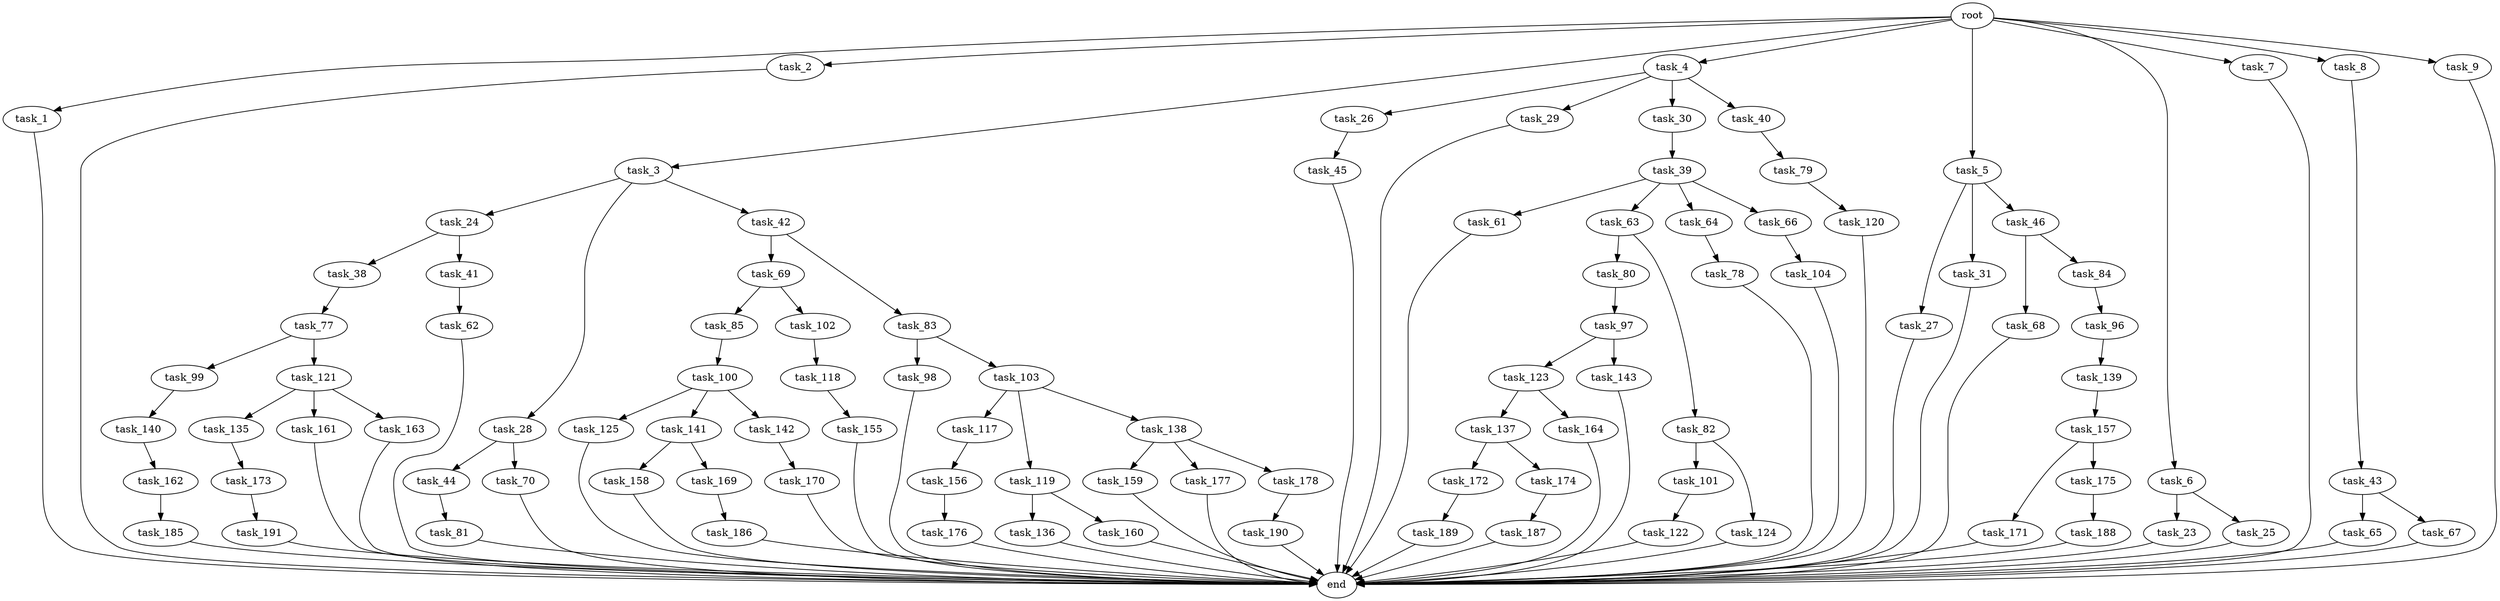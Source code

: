 digraph G {
  root [size="0.000000"];
  task_1 [size="2.048000"];
  task_2 [size="2.048000"];
  task_3 [size="2.048000"];
  task_4 [size="2.048000"];
  task_5 [size="2.048000"];
  task_6 [size="2.048000"];
  task_7 [size="2.048000"];
  task_8 [size="2.048000"];
  task_9 [size="2.048000"];
  task_23 [size="618475290.624000"];
  task_24 [size="154618822.656000"];
  task_25 [size="618475290.624000"];
  task_26 [size="154618822.656000"];
  task_27 [size="154618822.656000"];
  task_28 [size="154618822.656000"];
  task_29 [size="154618822.656000"];
  task_30 [size="154618822.656000"];
  task_31 [size="154618822.656000"];
  task_38 [size="618475290.624000"];
  task_39 [size="841813590.016000"];
  task_40 [size="154618822.656000"];
  task_41 [size="618475290.624000"];
  task_42 [size="154618822.656000"];
  task_43 [size="1099511627.776000"];
  task_44 [size="68719476.736000"];
  task_45 [size="618475290.624000"];
  task_46 [size="154618822.656000"];
  task_61 [size="154618822.656000"];
  task_62 [size="1099511627.776000"];
  task_63 [size="154618822.656000"];
  task_64 [size="154618822.656000"];
  task_65 [size="1717986918.400000"];
  task_66 [size="154618822.656000"];
  task_67 [size="1717986918.400000"];
  task_68 [size="274877906.944000"];
  task_69 [size="274877906.944000"];
  task_70 [size="68719476.736000"];
  task_77 [size="429496729.600000"];
  task_78 [size="154618822.656000"];
  task_79 [size="618475290.624000"];
  task_80 [size="154618822.656000"];
  task_81 [size="841813590.016000"];
  task_82 [size="154618822.656000"];
  task_83 [size="274877906.944000"];
  task_84 [size="274877906.944000"];
  task_85 [size="429496729.600000"];
  task_96 [size="429496729.600000"];
  task_97 [size="1099511627.776000"];
  task_98 [size="68719476.736000"];
  task_99 [size="841813590.016000"];
  task_100 [size="841813590.016000"];
  task_101 [size="1099511627.776000"];
  task_102 [size="429496729.600000"];
  task_103 [size="68719476.736000"];
  task_104 [size="618475290.624000"];
  task_117 [size="1099511627.776000"];
  task_118 [size="274877906.944000"];
  task_119 [size="1099511627.776000"];
  task_120 [size="429496729.600000"];
  task_121 [size="841813590.016000"];
  task_122 [size="68719476.736000"];
  task_123 [size="1099511627.776000"];
  task_124 [size="1099511627.776000"];
  task_125 [size="618475290.624000"];
  task_135 [size="618475290.624000"];
  task_136 [size="841813590.016000"];
  task_137 [size="841813590.016000"];
  task_138 [size="1099511627.776000"];
  task_139 [size="618475290.624000"];
  task_140 [size="841813590.016000"];
  task_141 [size="618475290.624000"];
  task_142 [size="618475290.624000"];
  task_143 [size="1099511627.776000"];
  task_155 [size="429496729.600000"];
  task_156 [size="68719476.736000"];
  task_157 [size="429496729.600000"];
  task_158 [size="1099511627.776000"];
  task_159 [size="1099511627.776000"];
  task_160 [size="841813590.016000"];
  task_161 [size="618475290.624000"];
  task_162 [size="154618822.656000"];
  task_163 [size="618475290.624000"];
  task_164 [size="841813590.016000"];
  task_169 [size="1099511627.776000"];
  task_170 [size="1717986918.400000"];
  task_171 [size="68719476.736000"];
  task_172 [size="1717986918.400000"];
  task_173 [size="1717986918.400000"];
  task_174 [size="1717986918.400000"];
  task_175 [size="68719476.736000"];
  task_176 [size="1717986918.400000"];
  task_177 [size="1099511627.776000"];
  task_178 [size="1099511627.776000"];
  task_185 [size="1391569403.904000"];
  task_186 [size="68719476.736000"];
  task_187 [size="429496729.600000"];
  task_188 [size="429496729.600000"];
  task_189 [size="274877906.944000"];
  task_190 [size="154618822.656000"];
  task_191 [size="68719476.736000"];
  end [size="0.000000"];

  root -> task_1 [size="1.000000"];
  root -> task_2 [size="1.000000"];
  root -> task_3 [size="1.000000"];
  root -> task_4 [size="1.000000"];
  root -> task_5 [size="1.000000"];
  root -> task_6 [size="1.000000"];
  root -> task_7 [size="1.000000"];
  root -> task_8 [size="1.000000"];
  root -> task_9 [size="1.000000"];
  task_1 -> end [size="1.000000"];
  task_2 -> end [size="1.000000"];
  task_3 -> task_24 [size="75497472.000000"];
  task_3 -> task_28 [size="75497472.000000"];
  task_3 -> task_42 [size="75497472.000000"];
  task_4 -> task_26 [size="75497472.000000"];
  task_4 -> task_29 [size="75497472.000000"];
  task_4 -> task_30 [size="75497472.000000"];
  task_4 -> task_40 [size="75497472.000000"];
  task_5 -> task_27 [size="75497472.000000"];
  task_5 -> task_31 [size="75497472.000000"];
  task_5 -> task_46 [size="75497472.000000"];
  task_6 -> task_23 [size="301989888.000000"];
  task_6 -> task_25 [size="301989888.000000"];
  task_7 -> end [size="1.000000"];
  task_8 -> task_43 [size="536870912.000000"];
  task_9 -> end [size="1.000000"];
  task_23 -> end [size="1.000000"];
  task_24 -> task_38 [size="301989888.000000"];
  task_24 -> task_41 [size="301989888.000000"];
  task_25 -> end [size="1.000000"];
  task_26 -> task_45 [size="301989888.000000"];
  task_27 -> end [size="1.000000"];
  task_28 -> task_44 [size="33554432.000000"];
  task_28 -> task_70 [size="33554432.000000"];
  task_29 -> end [size="1.000000"];
  task_30 -> task_39 [size="411041792.000000"];
  task_31 -> end [size="1.000000"];
  task_38 -> task_77 [size="209715200.000000"];
  task_39 -> task_61 [size="75497472.000000"];
  task_39 -> task_63 [size="75497472.000000"];
  task_39 -> task_64 [size="75497472.000000"];
  task_39 -> task_66 [size="75497472.000000"];
  task_40 -> task_79 [size="301989888.000000"];
  task_41 -> task_62 [size="536870912.000000"];
  task_42 -> task_69 [size="134217728.000000"];
  task_42 -> task_83 [size="134217728.000000"];
  task_43 -> task_65 [size="838860800.000000"];
  task_43 -> task_67 [size="838860800.000000"];
  task_44 -> task_81 [size="411041792.000000"];
  task_45 -> end [size="1.000000"];
  task_46 -> task_68 [size="134217728.000000"];
  task_46 -> task_84 [size="134217728.000000"];
  task_61 -> end [size="1.000000"];
  task_62 -> end [size="1.000000"];
  task_63 -> task_80 [size="75497472.000000"];
  task_63 -> task_82 [size="75497472.000000"];
  task_64 -> task_78 [size="75497472.000000"];
  task_65 -> end [size="1.000000"];
  task_66 -> task_104 [size="301989888.000000"];
  task_67 -> end [size="1.000000"];
  task_68 -> end [size="1.000000"];
  task_69 -> task_85 [size="209715200.000000"];
  task_69 -> task_102 [size="209715200.000000"];
  task_70 -> end [size="1.000000"];
  task_77 -> task_99 [size="411041792.000000"];
  task_77 -> task_121 [size="411041792.000000"];
  task_78 -> end [size="1.000000"];
  task_79 -> task_120 [size="209715200.000000"];
  task_80 -> task_97 [size="536870912.000000"];
  task_81 -> end [size="1.000000"];
  task_82 -> task_101 [size="536870912.000000"];
  task_82 -> task_124 [size="536870912.000000"];
  task_83 -> task_98 [size="33554432.000000"];
  task_83 -> task_103 [size="33554432.000000"];
  task_84 -> task_96 [size="209715200.000000"];
  task_85 -> task_100 [size="411041792.000000"];
  task_96 -> task_139 [size="301989888.000000"];
  task_97 -> task_123 [size="536870912.000000"];
  task_97 -> task_143 [size="536870912.000000"];
  task_98 -> end [size="1.000000"];
  task_99 -> task_140 [size="411041792.000000"];
  task_100 -> task_125 [size="301989888.000000"];
  task_100 -> task_141 [size="301989888.000000"];
  task_100 -> task_142 [size="301989888.000000"];
  task_101 -> task_122 [size="33554432.000000"];
  task_102 -> task_118 [size="134217728.000000"];
  task_103 -> task_117 [size="536870912.000000"];
  task_103 -> task_119 [size="536870912.000000"];
  task_103 -> task_138 [size="536870912.000000"];
  task_104 -> end [size="1.000000"];
  task_117 -> task_156 [size="33554432.000000"];
  task_118 -> task_155 [size="209715200.000000"];
  task_119 -> task_136 [size="411041792.000000"];
  task_119 -> task_160 [size="411041792.000000"];
  task_120 -> end [size="1.000000"];
  task_121 -> task_135 [size="301989888.000000"];
  task_121 -> task_161 [size="301989888.000000"];
  task_121 -> task_163 [size="301989888.000000"];
  task_122 -> end [size="1.000000"];
  task_123 -> task_137 [size="411041792.000000"];
  task_123 -> task_164 [size="411041792.000000"];
  task_124 -> end [size="1.000000"];
  task_125 -> end [size="1.000000"];
  task_135 -> task_173 [size="838860800.000000"];
  task_136 -> end [size="1.000000"];
  task_137 -> task_172 [size="838860800.000000"];
  task_137 -> task_174 [size="838860800.000000"];
  task_138 -> task_159 [size="536870912.000000"];
  task_138 -> task_177 [size="536870912.000000"];
  task_138 -> task_178 [size="536870912.000000"];
  task_139 -> task_157 [size="209715200.000000"];
  task_140 -> task_162 [size="75497472.000000"];
  task_141 -> task_158 [size="536870912.000000"];
  task_141 -> task_169 [size="536870912.000000"];
  task_142 -> task_170 [size="838860800.000000"];
  task_143 -> end [size="1.000000"];
  task_155 -> end [size="1.000000"];
  task_156 -> task_176 [size="838860800.000000"];
  task_157 -> task_171 [size="33554432.000000"];
  task_157 -> task_175 [size="33554432.000000"];
  task_158 -> end [size="1.000000"];
  task_159 -> end [size="1.000000"];
  task_160 -> end [size="1.000000"];
  task_161 -> end [size="1.000000"];
  task_162 -> task_185 [size="679477248.000000"];
  task_163 -> end [size="1.000000"];
  task_164 -> end [size="1.000000"];
  task_169 -> task_186 [size="33554432.000000"];
  task_170 -> end [size="1.000000"];
  task_171 -> end [size="1.000000"];
  task_172 -> task_189 [size="134217728.000000"];
  task_173 -> task_191 [size="33554432.000000"];
  task_174 -> task_187 [size="209715200.000000"];
  task_175 -> task_188 [size="209715200.000000"];
  task_176 -> end [size="1.000000"];
  task_177 -> end [size="1.000000"];
  task_178 -> task_190 [size="75497472.000000"];
  task_185 -> end [size="1.000000"];
  task_186 -> end [size="1.000000"];
  task_187 -> end [size="1.000000"];
  task_188 -> end [size="1.000000"];
  task_189 -> end [size="1.000000"];
  task_190 -> end [size="1.000000"];
  task_191 -> end [size="1.000000"];
}
